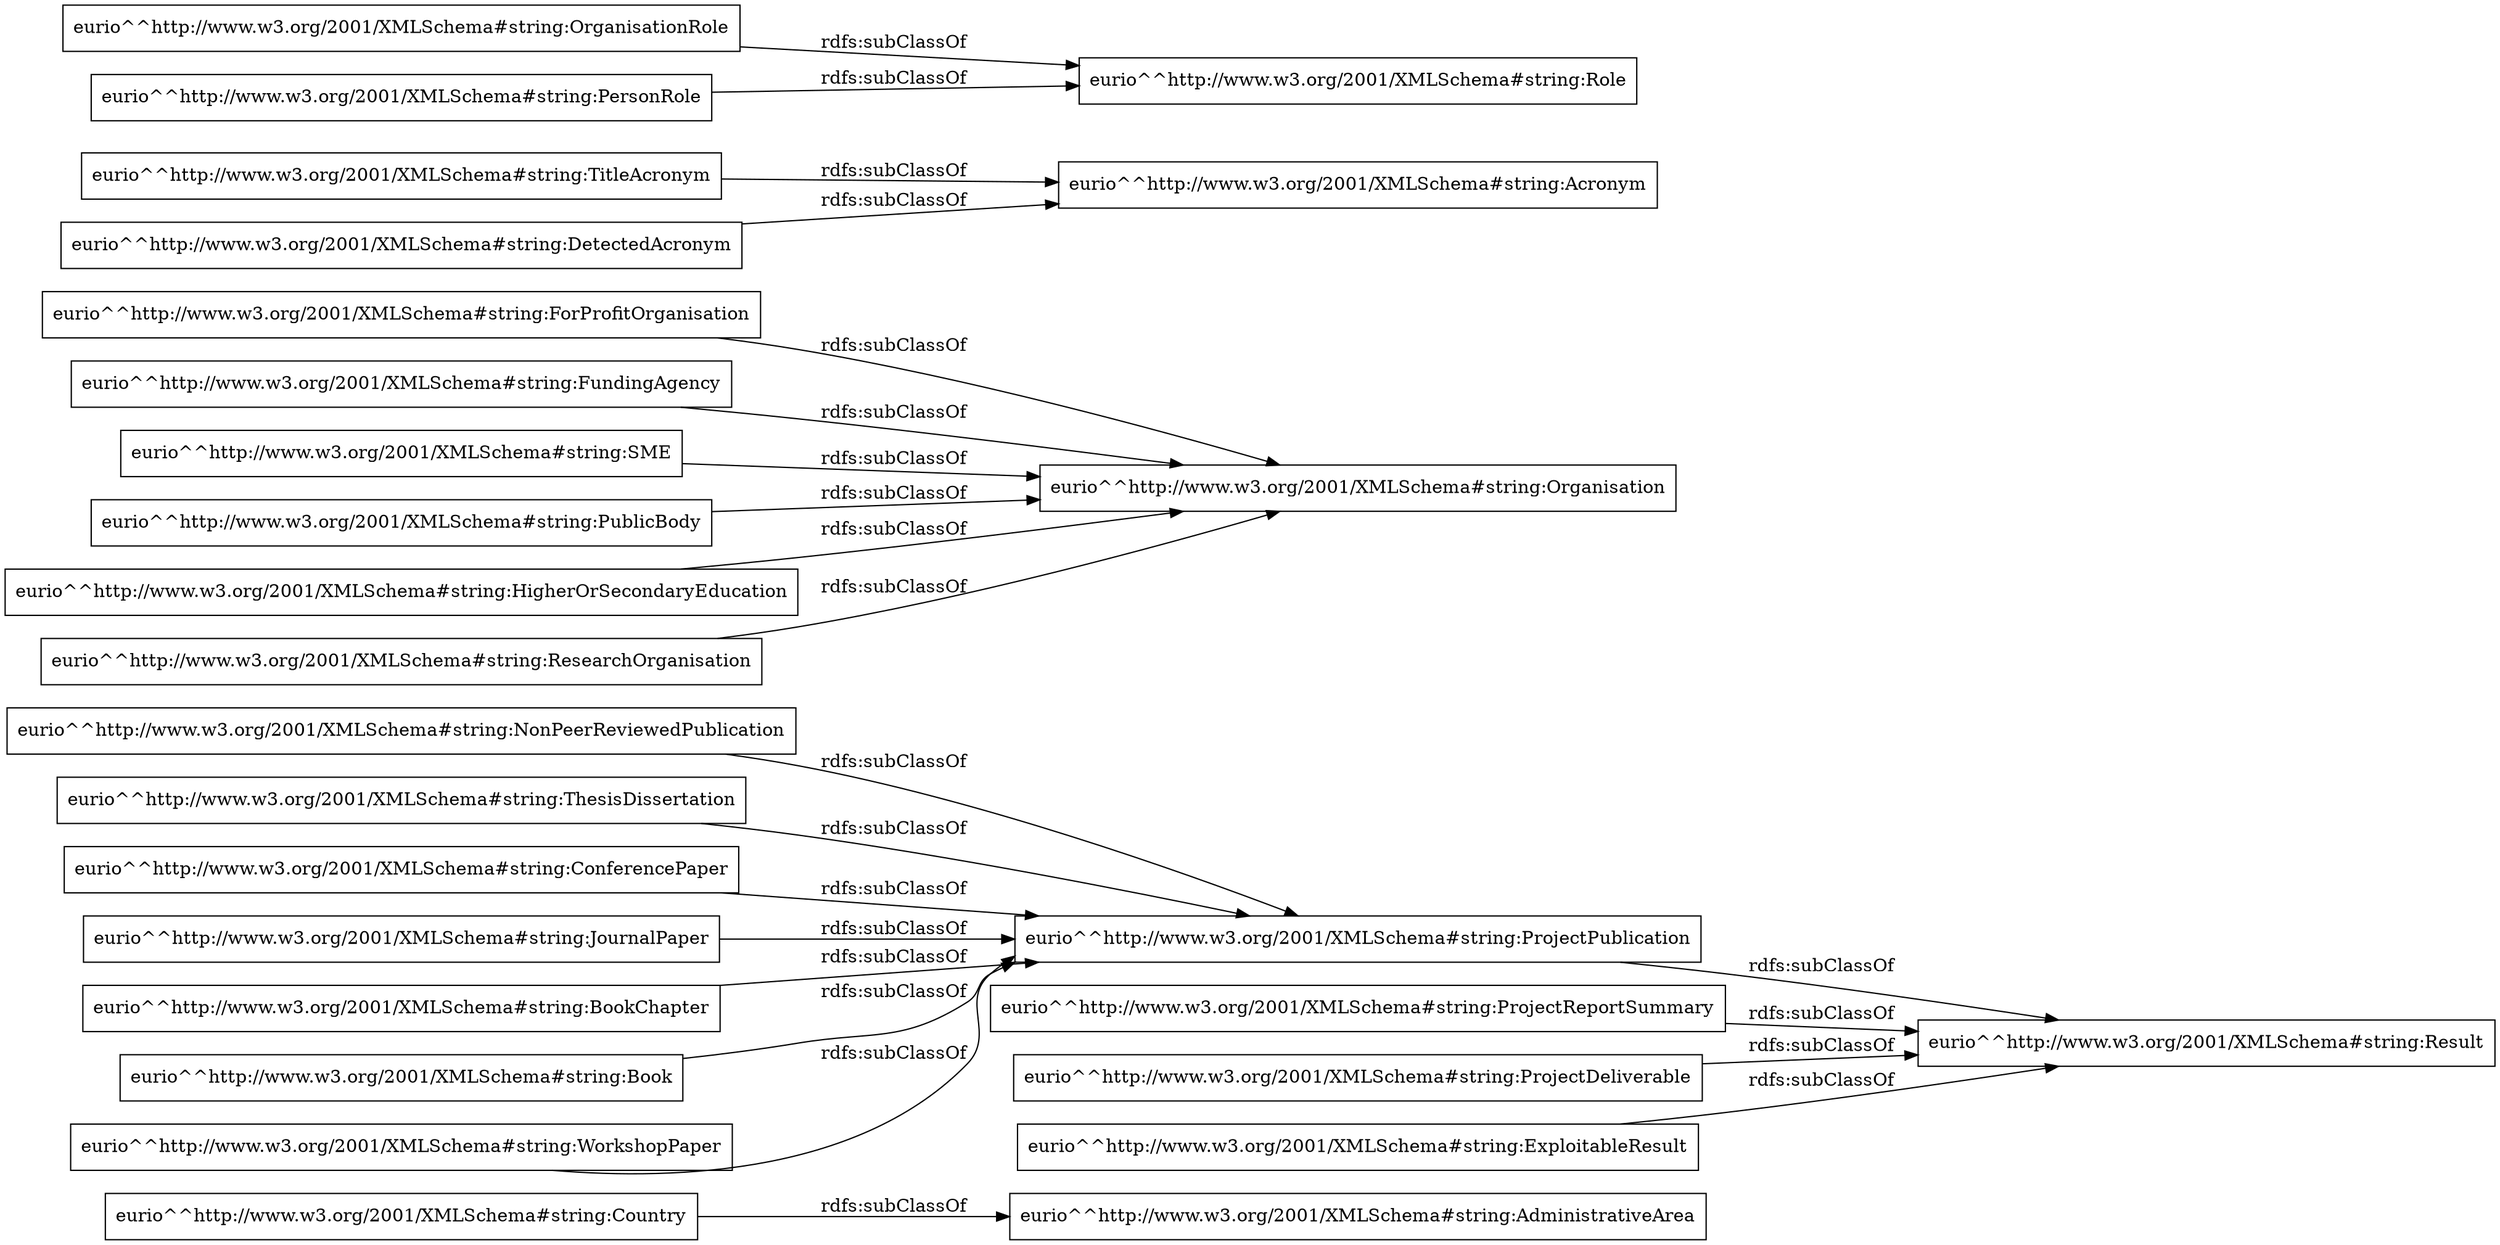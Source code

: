 digraph ar2dtool_diagram { 
rankdir=LR;
size="1000"
node [shape = rectangle, color="black"]; "eurio^^http://www.w3.org/2001/XMLSchema#string:AdministrativeArea" "eurio^^http://www.w3.org/2001/XMLSchema#string:NonPeerReviewedPublication" "eurio^^http://www.w3.org/2001/XMLSchema#string:ProjectReportSummary" "eurio^^http://www.w3.org/2001/XMLSchema#string:ThesisDissertation" "eurio^^http://www.w3.org/2001/XMLSchema#string:ForProfitOrganisation" "eurio^^http://www.w3.org/2001/XMLSchema#string:ConferencePaper" "eurio^^http://www.w3.org/2001/XMLSchema#string:FundingAgency" "eurio^^http://www.w3.org/2001/XMLSchema#string:ProjectPublication" "eurio^^http://www.w3.org/2001/XMLSchema#string:TitleAcronym" "eurio^^http://www.w3.org/2001/XMLSchema#string:ProjectDeliverable" "eurio^^http://www.w3.org/2001/XMLSchema#string:Role" "eurio^^http://www.w3.org/2001/XMLSchema#string:SME" "eurio^^http://www.w3.org/2001/XMLSchema#string:DetectedAcronym" "eurio^^http://www.w3.org/2001/XMLSchema#string:JournalPaper" "eurio^^http://www.w3.org/2001/XMLSchema#string:BookChapter" "eurio^^http://www.w3.org/2001/XMLSchema#string:ExploitableResult" "eurio^^http://www.w3.org/2001/XMLSchema#string:Book" "eurio^^http://www.w3.org/2001/XMLSchema#string:PublicBody" "eurio^^http://www.w3.org/2001/XMLSchema#string:Acronym" "eurio^^http://www.w3.org/2001/XMLSchema#string:Country" "eurio^^http://www.w3.org/2001/XMLSchema#string:Organisation" "eurio^^http://www.w3.org/2001/XMLSchema#string:HigherOrSecondaryEducation" "eurio^^http://www.w3.org/2001/XMLSchema#string:OrganisationRole" "eurio^^http://www.w3.org/2001/XMLSchema#string:ResearchOrganisation" "eurio^^http://www.w3.org/2001/XMLSchema#string:Result" "eurio^^http://www.w3.org/2001/XMLSchema#string:PersonRole" "eurio^^http://www.w3.org/2001/XMLSchema#string:WorkshopPaper" ; /*classes style*/
	"eurio^^http://www.w3.org/2001/XMLSchema#string:ConferencePaper" -> "eurio^^http://www.w3.org/2001/XMLSchema#string:ProjectPublication" [ label = "rdfs:subClassOf" ];
	"eurio^^http://www.w3.org/2001/XMLSchema#string:HigherOrSecondaryEducation" -> "eurio^^http://www.w3.org/2001/XMLSchema#string:Organisation" [ label = "rdfs:subClassOf" ];
	"eurio^^http://www.w3.org/2001/XMLSchema#string:PublicBody" -> "eurio^^http://www.w3.org/2001/XMLSchema#string:Organisation" [ label = "rdfs:subClassOf" ];
	"eurio^^http://www.w3.org/2001/XMLSchema#string:BookChapter" -> "eurio^^http://www.w3.org/2001/XMLSchema#string:ProjectPublication" [ label = "rdfs:subClassOf" ];
	"eurio^^http://www.w3.org/2001/XMLSchema#string:ThesisDissertation" -> "eurio^^http://www.w3.org/2001/XMLSchema#string:ProjectPublication" [ label = "rdfs:subClassOf" ];
	"eurio^^http://www.w3.org/2001/XMLSchema#string:NonPeerReviewedPublication" -> "eurio^^http://www.w3.org/2001/XMLSchema#string:ProjectPublication" [ label = "rdfs:subClassOf" ];
	"eurio^^http://www.w3.org/2001/XMLSchema#string:ProjectReportSummary" -> "eurio^^http://www.w3.org/2001/XMLSchema#string:Result" [ label = "rdfs:subClassOf" ];
	"eurio^^http://www.w3.org/2001/XMLSchema#string:Book" -> "eurio^^http://www.w3.org/2001/XMLSchema#string:ProjectPublication" [ label = "rdfs:subClassOf" ];
	"eurio^^http://www.w3.org/2001/XMLSchema#string:SME" -> "eurio^^http://www.w3.org/2001/XMLSchema#string:Organisation" [ label = "rdfs:subClassOf" ];
	"eurio^^http://www.w3.org/2001/XMLSchema#string:DetectedAcronym" -> "eurio^^http://www.w3.org/2001/XMLSchema#string:Acronym" [ label = "rdfs:subClassOf" ];
	"eurio^^http://www.w3.org/2001/XMLSchema#string:OrganisationRole" -> "eurio^^http://www.w3.org/2001/XMLSchema#string:Role" [ label = "rdfs:subClassOf" ];
	"eurio^^http://www.w3.org/2001/XMLSchema#string:ForProfitOrganisation" -> "eurio^^http://www.w3.org/2001/XMLSchema#string:Organisation" [ label = "rdfs:subClassOf" ];
	"eurio^^http://www.w3.org/2001/XMLSchema#string:ExploitableResult" -> "eurio^^http://www.w3.org/2001/XMLSchema#string:Result" [ label = "rdfs:subClassOf" ];
	"eurio^^http://www.w3.org/2001/XMLSchema#string:Country" -> "eurio^^http://www.w3.org/2001/XMLSchema#string:AdministrativeArea" [ label = "rdfs:subClassOf" ];
	"eurio^^http://www.w3.org/2001/XMLSchema#string:ProjectPublication" -> "eurio^^http://www.w3.org/2001/XMLSchema#string:Result" [ label = "rdfs:subClassOf" ];
	"eurio^^http://www.w3.org/2001/XMLSchema#string:ResearchOrganisation" -> "eurio^^http://www.w3.org/2001/XMLSchema#string:Organisation" [ label = "rdfs:subClassOf" ];
	"eurio^^http://www.w3.org/2001/XMLSchema#string:PersonRole" -> "eurio^^http://www.w3.org/2001/XMLSchema#string:Role" [ label = "rdfs:subClassOf" ];
	"eurio^^http://www.w3.org/2001/XMLSchema#string:FundingAgency" -> "eurio^^http://www.w3.org/2001/XMLSchema#string:Organisation" [ label = "rdfs:subClassOf" ];
	"eurio^^http://www.w3.org/2001/XMLSchema#string:TitleAcronym" -> "eurio^^http://www.w3.org/2001/XMLSchema#string:Acronym" [ label = "rdfs:subClassOf" ];
	"eurio^^http://www.w3.org/2001/XMLSchema#string:WorkshopPaper" -> "eurio^^http://www.w3.org/2001/XMLSchema#string:ProjectPublication" [ label = "rdfs:subClassOf" ];
	"eurio^^http://www.w3.org/2001/XMLSchema#string:ProjectDeliverable" -> "eurio^^http://www.w3.org/2001/XMLSchema#string:Result" [ label = "rdfs:subClassOf" ];
	"eurio^^http://www.w3.org/2001/XMLSchema#string:JournalPaper" -> "eurio^^http://www.w3.org/2001/XMLSchema#string:ProjectPublication" [ label = "rdfs:subClassOf" ];

}
